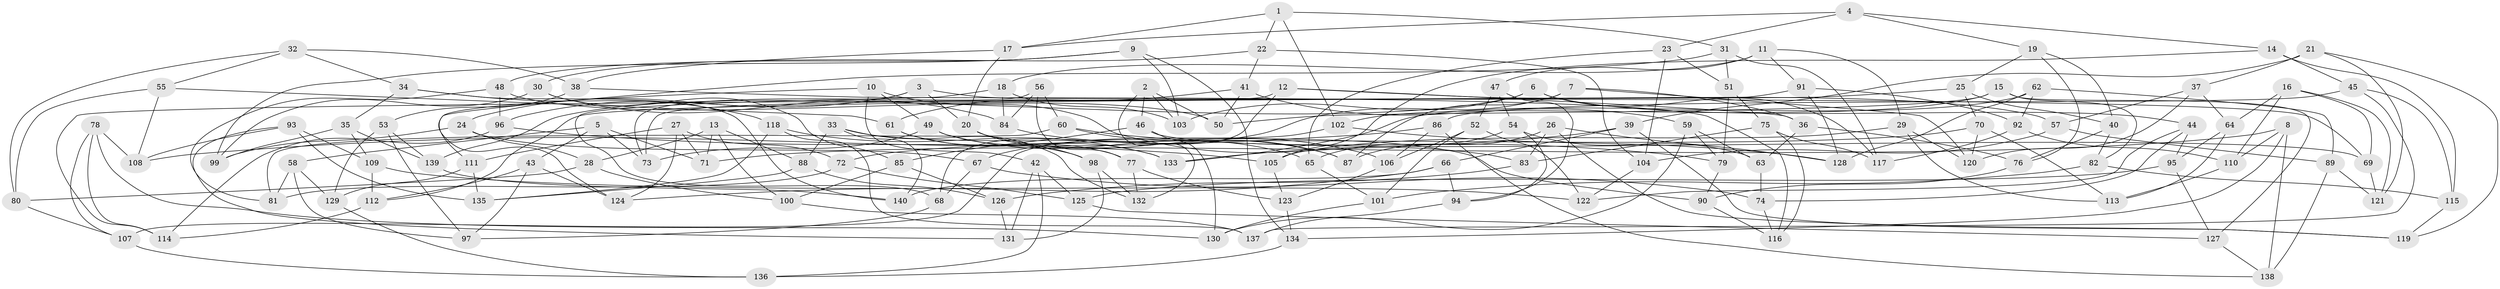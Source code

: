 // Generated by graph-tools (version 1.1) at 2025/58/03/09/25 04:58:49]
// undirected, 140 vertices, 280 edges
graph export_dot {
graph [start="1"]
  node [color=gray90,style=filled];
  1;
  2;
  3;
  4;
  5;
  6;
  7;
  8;
  9;
  10;
  11;
  12;
  13;
  14;
  15;
  16;
  17;
  18;
  19;
  20;
  21;
  22;
  23;
  24;
  25;
  26;
  27;
  28;
  29;
  30;
  31;
  32;
  33;
  34;
  35;
  36;
  37;
  38;
  39;
  40;
  41;
  42;
  43;
  44;
  45;
  46;
  47;
  48;
  49;
  50;
  51;
  52;
  53;
  54;
  55;
  56;
  57;
  58;
  59;
  60;
  61;
  62;
  63;
  64;
  65;
  66;
  67;
  68;
  69;
  70;
  71;
  72;
  73;
  74;
  75;
  76;
  77;
  78;
  79;
  80;
  81;
  82;
  83;
  84;
  85;
  86;
  87;
  88;
  89;
  90;
  91;
  92;
  93;
  94;
  95;
  96;
  97;
  98;
  99;
  100;
  101;
  102;
  103;
  104;
  105;
  106;
  107;
  108;
  109;
  110;
  111;
  112;
  113;
  114;
  115;
  116;
  117;
  118;
  119;
  120;
  121;
  122;
  123;
  124;
  125;
  126;
  127;
  128;
  129;
  130;
  131;
  132;
  133;
  134;
  135;
  136;
  137;
  138;
  139;
  140;
  1 -- 31;
  1 -- 17;
  1 -- 102;
  1 -- 22;
  2 -- 50;
  2 -- 103;
  2 -- 46;
  2 -- 132;
  3 -- 24;
  3 -- 96;
  3 -- 20;
  3 -- 69;
  4 -- 23;
  4 -- 17;
  4 -- 14;
  4 -- 19;
  5 -- 58;
  5 -- 71;
  5 -- 73;
  5 -- 43;
  6 -- 139;
  6 -- 44;
  6 -- 117;
  6 -- 103;
  7 -- 87;
  7 -- 120;
  7 -- 67;
  7 -- 36;
  8 -- 110;
  8 -- 71;
  8 -- 134;
  8 -- 138;
  9 -- 99;
  9 -- 134;
  9 -- 48;
  9 -- 103;
  10 -- 49;
  10 -- 42;
  10 -- 83;
  10 -- 111;
  11 -- 18;
  11 -- 29;
  11 -- 91;
  11 -- 47;
  12 -- 73;
  12 -- 68;
  12 -- 36;
  12 -- 57;
  13 -- 88;
  13 -- 100;
  13 -- 28;
  13 -- 71;
  14 -- 115;
  14 -- 45;
  14 -- 105;
  15 -- 127;
  15 -- 102;
  15 -- 82;
  15 -- 50;
  16 -- 64;
  16 -- 110;
  16 -- 121;
  16 -- 69;
  17 -- 38;
  17 -- 20;
  18 -- 103;
  18 -- 68;
  18 -- 84;
  19 -- 25;
  19 -- 40;
  19 -- 76;
  20 -- 98;
  20 -- 87;
  21 -- 121;
  21 -- 39;
  21 -- 119;
  21 -- 37;
  22 -- 41;
  22 -- 30;
  22 -- 104;
  23 -- 51;
  23 -- 65;
  23 -- 104;
  24 -- 28;
  24 -- 67;
  24 -- 99;
  25 -- 70;
  25 -- 112;
  25 -- 40;
  26 -- 119;
  26 -- 83;
  26 -- 128;
  26 -- 87;
  27 -- 71;
  27 -- 124;
  27 -- 111;
  27 -- 72;
  28 -- 80;
  28 -- 100;
  29 -- 113;
  29 -- 120;
  29 -- 105;
  30 -- 85;
  30 -- 84;
  30 -- 99;
  31 -- 51;
  31 -- 117;
  31 -- 124;
  32 -- 55;
  32 -- 80;
  32 -- 34;
  32 -- 38;
  33 -- 90;
  33 -- 132;
  33 -- 140;
  33 -- 88;
  34 -- 140;
  34 -- 35;
  34 -- 118;
  35 -- 139;
  35 -- 109;
  35 -- 99;
  36 -- 63;
  36 -- 76;
  37 -- 64;
  37 -- 57;
  37 -- 120;
  38 -- 53;
  38 -- 116;
  39 -- 66;
  39 -- 133;
  39 -- 119;
  40 -- 82;
  40 -- 76;
  41 -- 50;
  41 -- 61;
  41 -- 59;
  42 -- 131;
  42 -- 136;
  42 -- 125;
  43 -- 97;
  43 -- 112;
  43 -- 124;
  44 -- 122;
  44 -- 74;
  44 -- 95;
  45 -- 86;
  45 -- 115;
  45 -- 137;
  46 -- 85;
  46 -- 69;
  46 -- 130;
  47 -- 54;
  47 -- 94;
  47 -- 52;
  48 -- 50;
  48 -- 96;
  48 -- 81;
  49 -- 65;
  49 -- 73;
  49 -- 77;
  51 -- 79;
  51 -- 75;
  52 -- 101;
  52 -- 106;
  52 -- 122;
  53 -- 139;
  53 -- 129;
  53 -- 97;
  54 -- 63;
  54 -- 65;
  54 -- 94;
  55 -- 80;
  55 -- 61;
  55 -- 108;
  56 -- 60;
  56 -- 77;
  56 -- 84;
  56 -- 73;
  57 -- 104;
  57 -- 89;
  58 -- 97;
  58 -- 81;
  58 -- 129;
  59 -- 63;
  59 -- 130;
  59 -- 79;
  60 -- 81;
  60 -- 79;
  60 -- 87;
  61 -- 133;
  61 -- 98;
  62 -- 133;
  62 -- 89;
  62 -- 92;
  62 -- 128;
  63 -- 74;
  64 -- 113;
  64 -- 95;
  65 -- 101;
  66 -- 94;
  66 -- 124;
  66 -- 140;
  67 -- 68;
  67 -- 74;
  68 -- 97;
  69 -- 121;
  70 -- 72;
  70 -- 113;
  70 -- 120;
  72 -- 125;
  72 -- 81;
  74 -- 116;
  75 -- 117;
  75 -- 116;
  75 -- 83;
  76 -- 90;
  77 -- 132;
  77 -- 123;
  78 -- 108;
  78 -- 107;
  78 -- 130;
  78 -- 114;
  79 -- 90;
  80 -- 107;
  82 -- 115;
  82 -- 101;
  83 -- 126;
  84 -- 106;
  85 -- 126;
  85 -- 100;
  86 -- 108;
  86 -- 106;
  86 -- 138;
  88 -- 135;
  88 -- 126;
  89 -- 121;
  89 -- 138;
  90 -- 116;
  91 -- 114;
  91 -- 92;
  91 -- 128;
  92 -- 117;
  92 -- 110;
  93 -- 108;
  93 -- 135;
  93 -- 131;
  93 -- 109;
  94 -- 137;
  95 -- 125;
  95 -- 127;
  96 -- 114;
  96 -- 105;
  98 -- 131;
  98 -- 132;
  100 -- 137;
  101 -- 130;
  102 -- 107;
  102 -- 128;
  104 -- 122;
  105 -- 123;
  106 -- 123;
  107 -- 136;
  109 -- 122;
  109 -- 112;
  110 -- 113;
  111 -- 129;
  111 -- 135;
  112 -- 114;
  115 -- 119;
  118 -- 133;
  118 -- 135;
  118 -- 137;
  123 -- 134;
  125 -- 127;
  126 -- 131;
  127 -- 138;
  129 -- 136;
  134 -- 136;
  139 -- 140;
}
